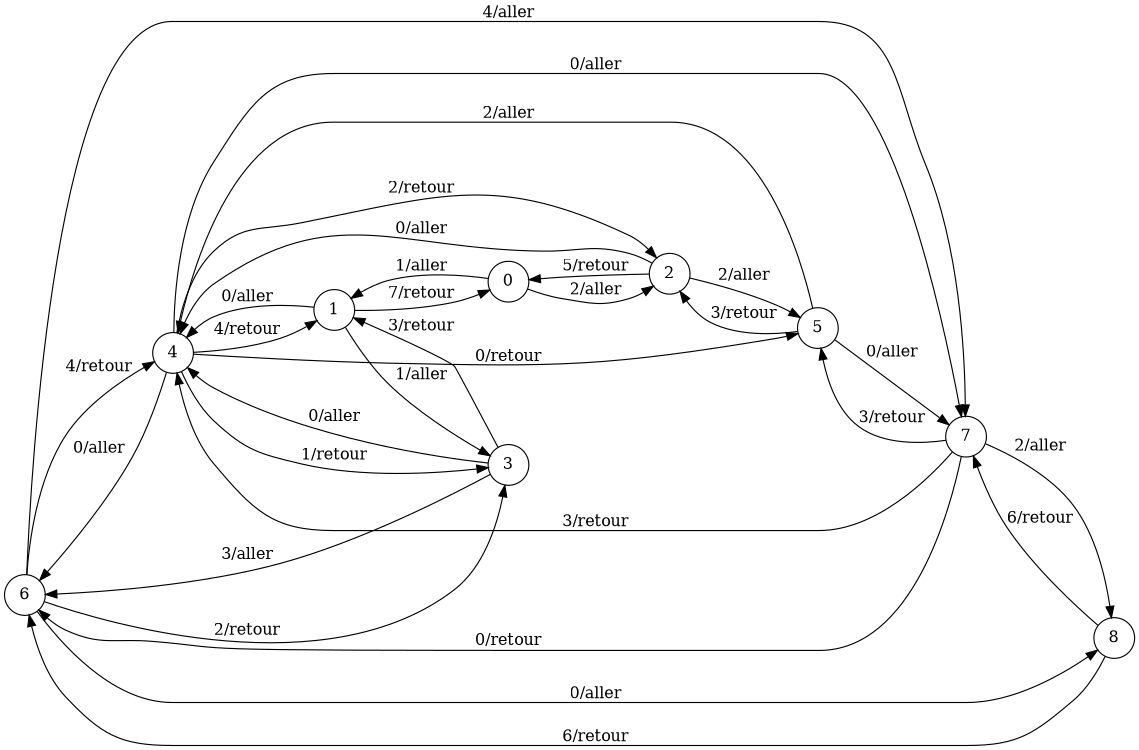 digraph finite_state_machine {
  	rankdir=LR;
 	size="8,5";
  	node [shape = circle];
  	  	6 -> 4 [ label = "4/retour" ];
  	  	6 -> 3 [ label = "2/retour" ];
  	  	6 -> 8 [ label = "0/aller" ];
  	  	6 -> 7 [ label = "4/aller" ];
  	  	5 -> 2 [ label = "3/retour" ];
  	  	5 -> 7 [ label = "0/aller" ];
  	  	5 -> 4 [ label = "2/aller" ];
  	  	2 -> 0 [ label = "5/retour" ];
  	  	2 -> 5 [ label = "2/aller" ];
  	  	2 -> 4 [ label = "0/aller" ];
  	  	0 -> 2 [ label = "2/aller" ];
  	  	0 -> 1 [ label = "1/aller" ];
  	  	1 -> 4 [ label = "0/aller" ];
  	  	1 -> 0 [ label = "7/retour" ];
  	  	1 -> 3 [ label = "1/aller" ];
  	  	3 -> 6 [ label = "3/aller" ];
  	  	3 -> 1 [ label = "3/retour" ];
  	  	3 -> 4 [ label = "0/aller" ];
  	  	4 -> 1 [ label = "4/retour" ];
  	  	4 -> 2 [ label = "2/retour" ];
  	  	4 -> 5 [ label = "0/retour" ];
  	  	4 -> 6 [ label = "0/aller" ];
  	  	4 -> 3 [ label = "1/retour" ];
  	  	4 -> 7 [ label = "0/aller" ];
  	  	7 -> 5 [ label = "3/retour" ];
  	  	7 -> 6 [ label = "0/retour" ];
  	  	7 -> 4 [ label = "3/retour" ];
  	  	7 -> 8 [ label = "2/aller" ];
  	  	8 -> 6 [ label = "6/retour" ];
  	  	8 -> 7 [ label = "6/retour" ];
}